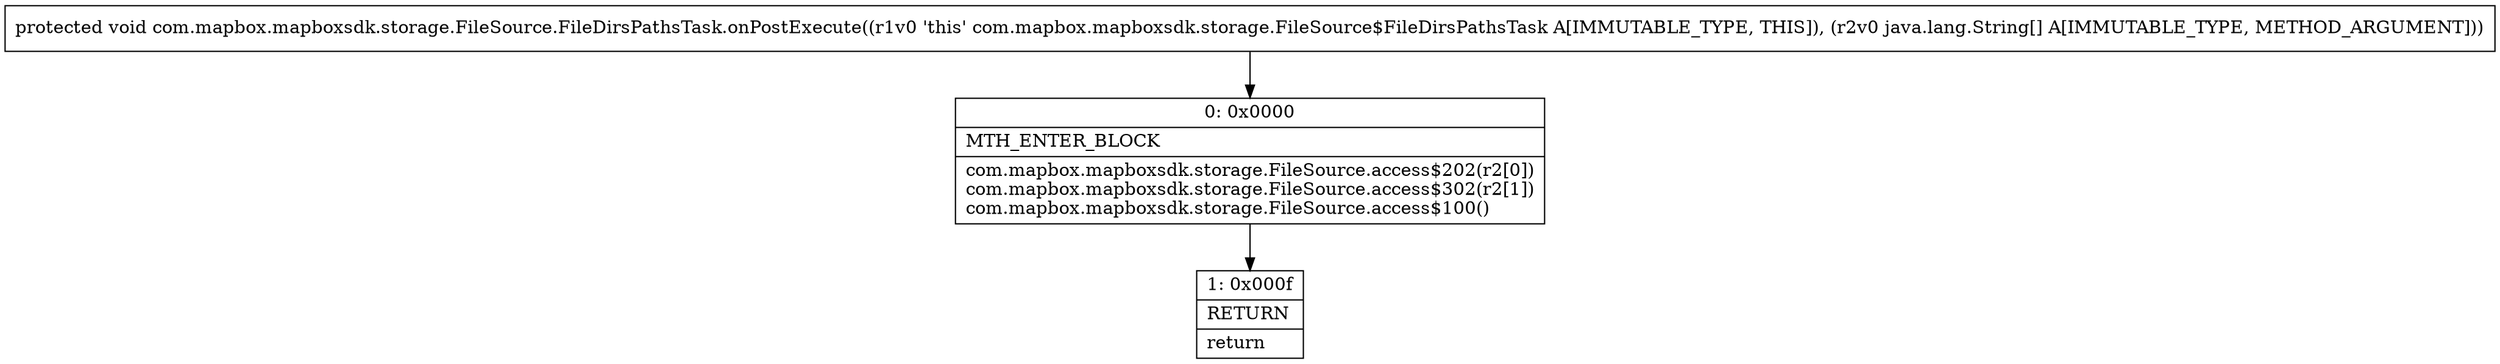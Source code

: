 digraph "CFG forcom.mapbox.mapboxsdk.storage.FileSource.FileDirsPathsTask.onPostExecute([Ljava\/lang\/String;)V" {
Node_0 [shape=record,label="{0\:\ 0x0000|MTH_ENTER_BLOCK\l|com.mapbox.mapboxsdk.storage.FileSource.access$202(r2[0])\lcom.mapbox.mapboxsdk.storage.FileSource.access$302(r2[1])\lcom.mapbox.mapboxsdk.storage.FileSource.access$100()\l}"];
Node_1 [shape=record,label="{1\:\ 0x000f|RETURN\l|return\l}"];
MethodNode[shape=record,label="{protected void com.mapbox.mapboxsdk.storage.FileSource.FileDirsPathsTask.onPostExecute((r1v0 'this' com.mapbox.mapboxsdk.storage.FileSource$FileDirsPathsTask A[IMMUTABLE_TYPE, THIS]), (r2v0 java.lang.String[] A[IMMUTABLE_TYPE, METHOD_ARGUMENT])) }"];
MethodNode -> Node_0;
Node_0 -> Node_1;
}

